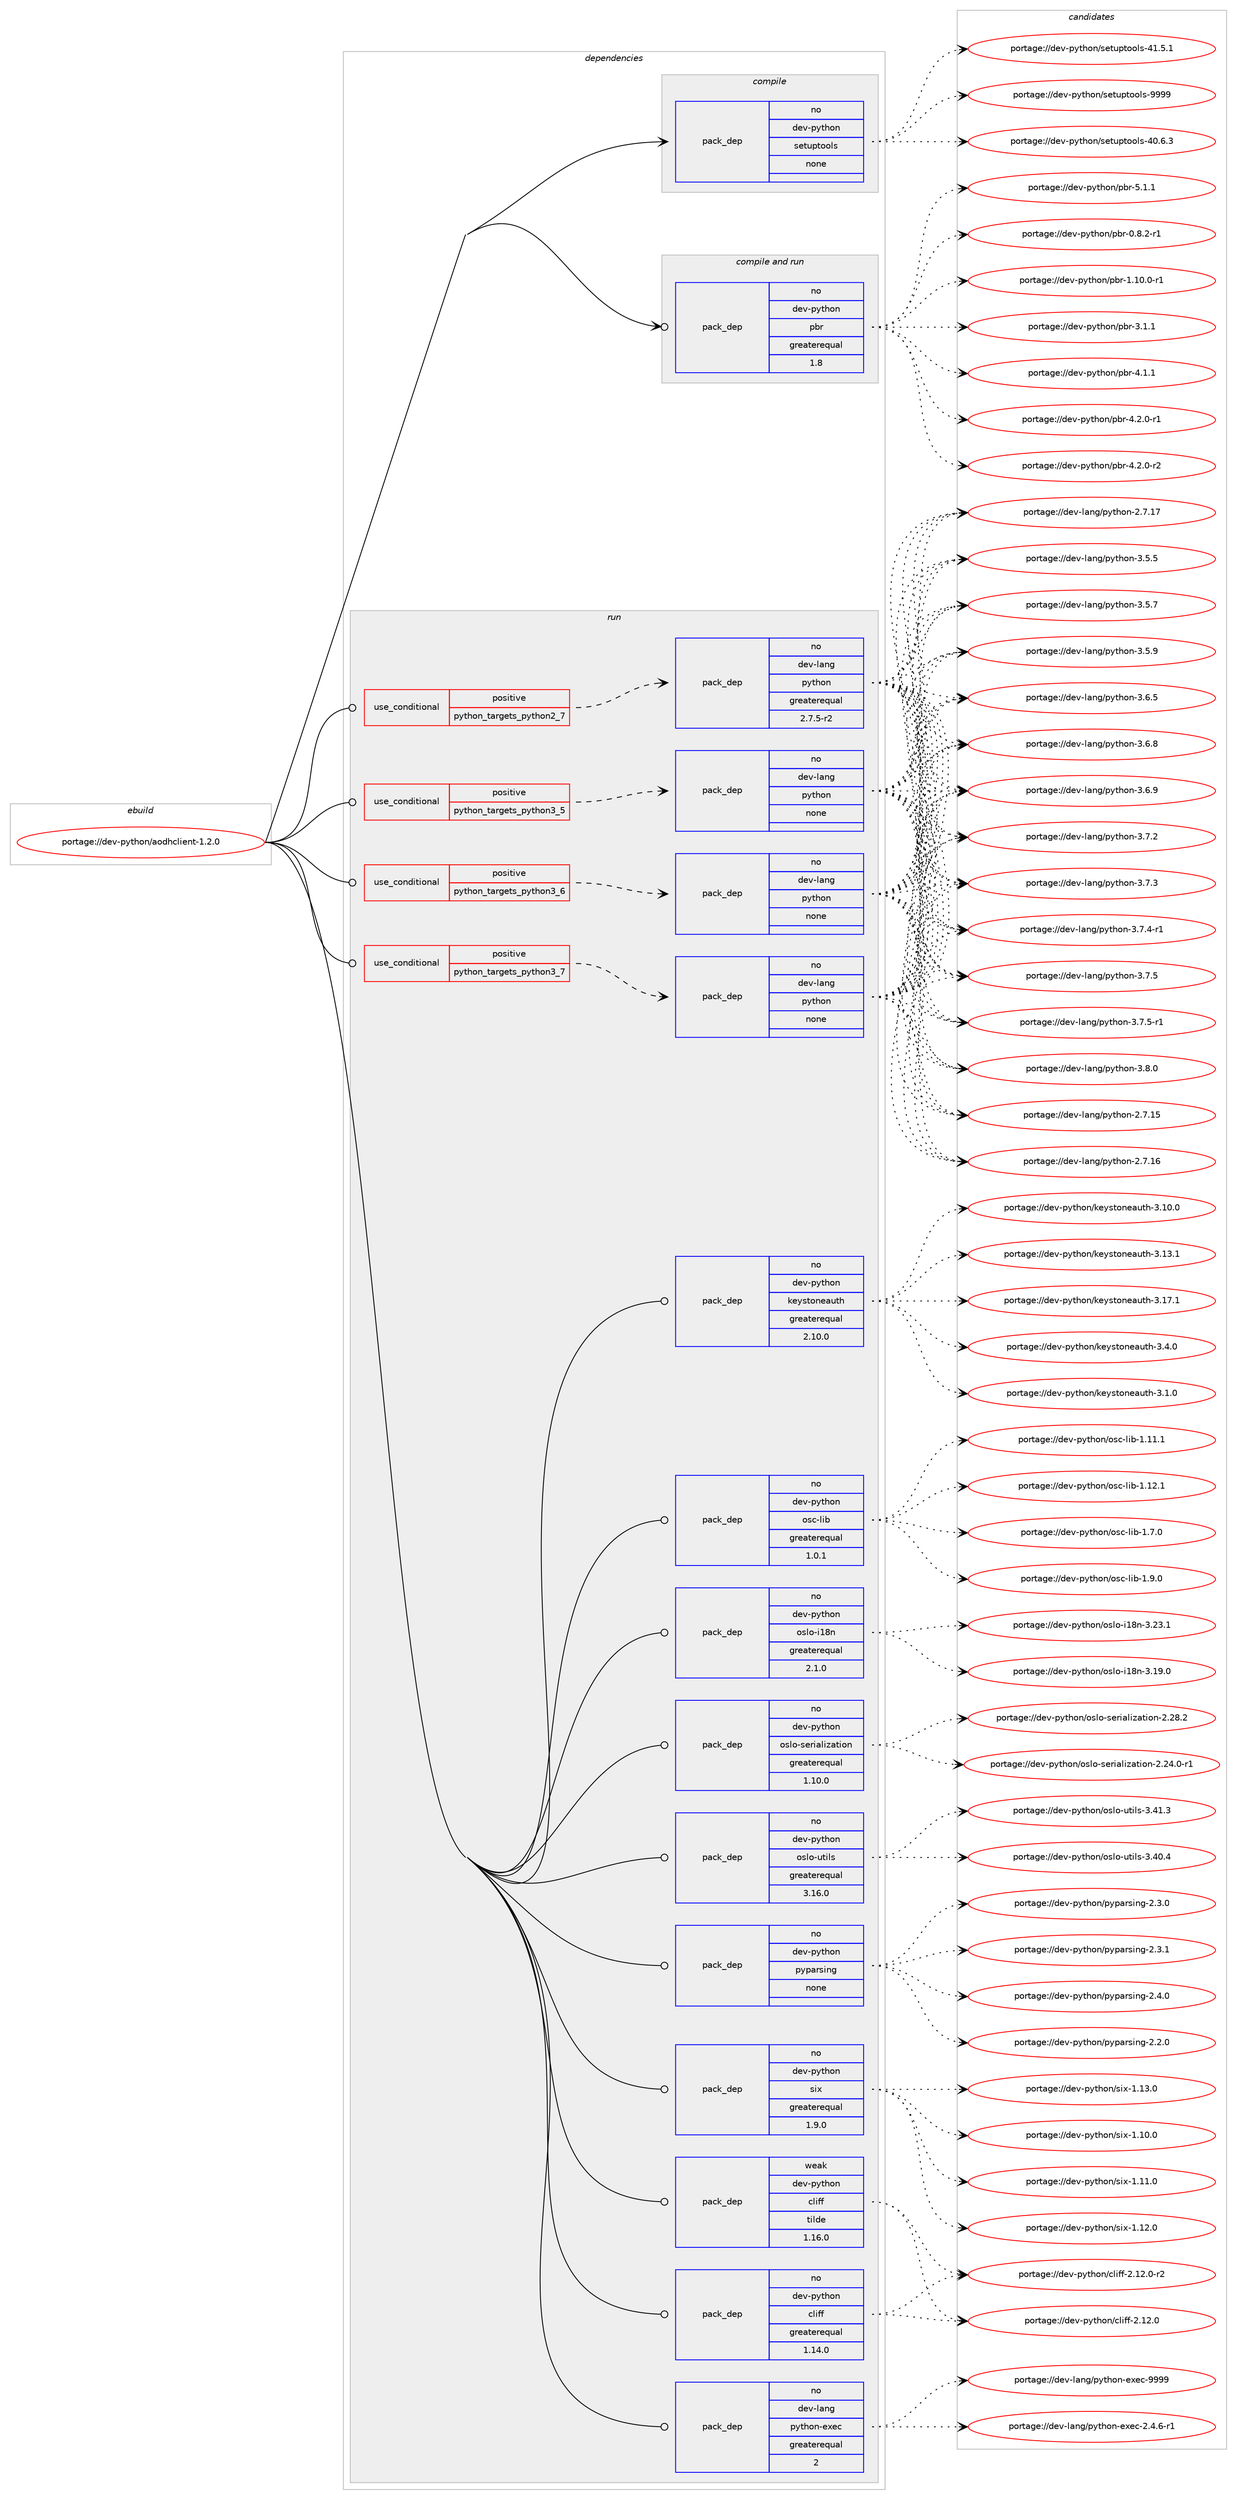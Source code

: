 digraph prolog {

# *************
# Graph options
# *************

newrank=true;
concentrate=true;
compound=true;
graph [rankdir=LR,fontname=Helvetica,fontsize=10,ranksep=1.5];#, ranksep=2.5, nodesep=0.2];
edge  [arrowhead=vee];
node  [fontname=Helvetica,fontsize=10];

# **********
# The ebuild
# **********

subgraph cluster_leftcol {
color=gray;
rank=same;
label=<<i>ebuild</i>>;
id [label="portage://dev-python/aodhclient-1.2.0", color=red, width=4, href="../dev-python/aodhclient-1.2.0.svg"];
}

# ****************
# The dependencies
# ****************

subgraph cluster_midcol {
color=gray;
label=<<i>dependencies</i>>;
subgraph cluster_compile {
fillcolor="#eeeeee";
style=filled;
label=<<i>compile</i>>;
subgraph pack100524 {
dependency129287 [label=<<TABLE BORDER="0" CELLBORDER="1" CELLSPACING="0" CELLPADDING="4" WIDTH="220"><TR><TD ROWSPAN="6" CELLPADDING="30">pack_dep</TD></TR><TR><TD WIDTH="110">no</TD></TR><TR><TD>dev-python</TD></TR><TR><TD>setuptools</TD></TR><TR><TD>none</TD></TR><TR><TD></TD></TR></TABLE>>, shape=none, color=blue];
}
id:e -> dependency129287:w [weight=20,style="solid",arrowhead="vee"];
}
subgraph cluster_compileandrun {
fillcolor="#eeeeee";
style=filled;
label=<<i>compile and run</i>>;
subgraph pack100525 {
dependency129288 [label=<<TABLE BORDER="0" CELLBORDER="1" CELLSPACING="0" CELLPADDING="4" WIDTH="220"><TR><TD ROWSPAN="6" CELLPADDING="30">pack_dep</TD></TR><TR><TD WIDTH="110">no</TD></TR><TR><TD>dev-python</TD></TR><TR><TD>pbr</TD></TR><TR><TD>greaterequal</TD></TR><TR><TD>1.8</TD></TR></TABLE>>, shape=none, color=blue];
}
id:e -> dependency129288:w [weight=20,style="solid",arrowhead="odotvee"];
}
subgraph cluster_run {
fillcolor="#eeeeee";
style=filled;
label=<<i>run</i>>;
subgraph cond25462 {
dependency129289 [label=<<TABLE BORDER="0" CELLBORDER="1" CELLSPACING="0" CELLPADDING="4"><TR><TD ROWSPAN="3" CELLPADDING="10">use_conditional</TD></TR><TR><TD>positive</TD></TR><TR><TD>python_targets_python2_7</TD></TR></TABLE>>, shape=none, color=red];
subgraph pack100526 {
dependency129290 [label=<<TABLE BORDER="0" CELLBORDER="1" CELLSPACING="0" CELLPADDING="4" WIDTH="220"><TR><TD ROWSPAN="6" CELLPADDING="30">pack_dep</TD></TR><TR><TD WIDTH="110">no</TD></TR><TR><TD>dev-lang</TD></TR><TR><TD>python</TD></TR><TR><TD>greaterequal</TD></TR><TR><TD>2.7.5-r2</TD></TR></TABLE>>, shape=none, color=blue];
}
dependency129289:e -> dependency129290:w [weight=20,style="dashed",arrowhead="vee"];
}
id:e -> dependency129289:w [weight=20,style="solid",arrowhead="odot"];
subgraph cond25463 {
dependency129291 [label=<<TABLE BORDER="0" CELLBORDER="1" CELLSPACING="0" CELLPADDING="4"><TR><TD ROWSPAN="3" CELLPADDING="10">use_conditional</TD></TR><TR><TD>positive</TD></TR><TR><TD>python_targets_python3_5</TD></TR></TABLE>>, shape=none, color=red];
subgraph pack100527 {
dependency129292 [label=<<TABLE BORDER="0" CELLBORDER="1" CELLSPACING="0" CELLPADDING="4" WIDTH="220"><TR><TD ROWSPAN="6" CELLPADDING="30">pack_dep</TD></TR><TR><TD WIDTH="110">no</TD></TR><TR><TD>dev-lang</TD></TR><TR><TD>python</TD></TR><TR><TD>none</TD></TR><TR><TD></TD></TR></TABLE>>, shape=none, color=blue];
}
dependency129291:e -> dependency129292:w [weight=20,style="dashed",arrowhead="vee"];
}
id:e -> dependency129291:w [weight=20,style="solid",arrowhead="odot"];
subgraph cond25464 {
dependency129293 [label=<<TABLE BORDER="0" CELLBORDER="1" CELLSPACING="0" CELLPADDING="4"><TR><TD ROWSPAN="3" CELLPADDING="10">use_conditional</TD></TR><TR><TD>positive</TD></TR><TR><TD>python_targets_python3_6</TD></TR></TABLE>>, shape=none, color=red];
subgraph pack100528 {
dependency129294 [label=<<TABLE BORDER="0" CELLBORDER="1" CELLSPACING="0" CELLPADDING="4" WIDTH="220"><TR><TD ROWSPAN="6" CELLPADDING="30">pack_dep</TD></TR><TR><TD WIDTH="110">no</TD></TR><TR><TD>dev-lang</TD></TR><TR><TD>python</TD></TR><TR><TD>none</TD></TR><TR><TD></TD></TR></TABLE>>, shape=none, color=blue];
}
dependency129293:e -> dependency129294:w [weight=20,style="dashed",arrowhead="vee"];
}
id:e -> dependency129293:w [weight=20,style="solid",arrowhead="odot"];
subgraph cond25465 {
dependency129295 [label=<<TABLE BORDER="0" CELLBORDER="1" CELLSPACING="0" CELLPADDING="4"><TR><TD ROWSPAN="3" CELLPADDING="10">use_conditional</TD></TR><TR><TD>positive</TD></TR><TR><TD>python_targets_python3_7</TD></TR></TABLE>>, shape=none, color=red];
subgraph pack100529 {
dependency129296 [label=<<TABLE BORDER="0" CELLBORDER="1" CELLSPACING="0" CELLPADDING="4" WIDTH="220"><TR><TD ROWSPAN="6" CELLPADDING="30">pack_dep</TD></TR><TR><TD WIDTH="110">no</TD></TR><TR><TD>dev-lang</TD></TR><TR><TD>python</TD></TR><TR><TD>none</TD></TR><TR><TD></TD></TR></TABLE>>, shape=none, color=blue];
}
dependency129295:e -> dependency129296:w [weight=20,style="dashed",arrowhead="vee"];
}
id:e -> dependency129295:w [weight=20,style="solid",arrowhead="odot"];
subgraph pack100530 {
dependency129297 [label=<<TABLE BORDER="0" CELLBORDER="1" CELLSPACING="0" CELLPADDING="4" WIDTH="220"><TR><TD ROWSPAN="6" CELLPADDING="30">pack_dep</TD></TR><TR><TD WIDTH="110">no</TD></TR><TR><TD>dev-lang</TD></TR><TR><TD>python-exec</TD></TR><TR><TD>greaterequal</TD></TR><TR><TD>2</TD></TR></TABLE>>, shape=none, color=blue];
}
id:e -> dependency129297:w [weight=20,style="solid",arrowhead="odot"];
subgraph pack100531 {
dependency129298 [label=<<TABLE BORDER="0" CELLBORDER="1" CELLSPACING="0" CELLPADDING="4" WIDTH="220"><TR><TD ROWSPAN="6" CELLPADDING="30">pack_dep</TD></TR><TR><TD WIDTH="110">no</TD></TR><TR><TD>dev-python</TD></TR><TR><TD>cliff</TD></TR><TR><TD>greaterequal</TD></TR><TR><TD>1.14.0</TD></TR></TABLE>>, shape=none, color=blue];
}
id:e -> dependency129298:w [weight=20,style="solid",arrowhead="odot"];
subgraph pack100532 {
dependency129299 [label=<<TABLE BORDER="0" CELLBORDER="1" CELLSPACING="0" CELLPADDING="4" WIDTH="220"><TR><TD ROWSPAN="6" CELLPADDING="30">pack_dep</TD></TR><TR><TD WIDTH="110">no</TD></TR><TR><TD>dev-python</TD></TR><TR><TD>keystoneauth</TD></TR><TR><TD>greaterequal</TD></TR><TR><TD>2.10.0</TD></TR></TABLE>>, shape=none, color=blue];
}
id:e -> dependency129299:w [weight=20,style="solid",arrowhead="odot"];
subgraph pack100533 {
dependency129300 [label=<<TABLE BORDER="0" CELLBORDER="1" CELLSPACING="0" CELLPADDING="4" WIDTH="220"><TR><TD ROWSPAN="6" CELLPADDING="30">pack_dep</TD></TR><TR><TD WIDTH="110">no</TD></TR><TR><TD>dev-python</TD></TR><TR><TD>osc-lib</TD></TR><TR><TD>greaterequal</TD></TR><TR><TD>1.0.1</TD></TR></TABLE>>, shape=none, color=blue];
}
id:e -> dependency129300:w [weight=20,style="solid",arrowhead="odot"];
subgraph pack100534 {
dependency129301 [label=<<TABLE BORDER="0" CELLBORDER="1" CELLSPACING="0" CELLPADDING="4" WIDTH="220"><TR><TD ROWSPAN="6" CELLPADDING="30">pack_dep</TD></TR><TR><TD WIDTH="110">no</TD></TR><TR><TD>dev-python</TD></TR><TR><TD>oslo-i18n</TD></TR><TR><TD>greaterequal</TD></TR><TR><TD>2.1.0</TD></TR></TABLE>>, shape=none, color=blue];
}
id:e -> dependency129301:w [weight=20,style="solid",arrowhead="odot"];
subgraph pack100535 {
dependency129302 [label=<<TABLE BORDER="0" CELLBORDER="1" CELLSPACING="0" CELLPADDING="4" WIDTH="220"><TR><TD ROWSPAN="6" CELLPADDING="30">pack_dep</TD></TR><TR><TD WIDTH="110">no</TD></TR><TR><TD>dev-python</TD></TR><TR><TD>oslo-serialization</TD></TR><TR><TD>greaterequal</TD></TR><TR><TD>1.10.0</TD></TR></TABLE>>, shape=none, color=blue];
}
id:e -> dependency129302:w [weight=20,style="solid",arrowhead="odot"];
subgraph pack100536 {
dependency129303 [label=<<TABLE BORDER="0" CELLBORDER="1" CELLSPACING="0" CELLPADDING="4" WIDTH="220"><TR><TD ROWSPAN="6" CELLPADDING="30">pack_dep</TD></TR><TR><TD WIDTH="110">no</TD></TR><TR><TD>dev-python</TD></TR><TR><TD>oslo-utils</TD></TR><TR><TD>greaterequal</TD></TR><TR><TD>3.16.0</TD></TR></TABLE>>, shape=none, color=blue];
}
id:e -> dependency129303:w [weight=20,style="solid",arrowhead="odot"];
subgraph pack100537 {
dependency129304 [label=<<TABLE BORDER="0" CELLBORDER="1" CELLSPACING="0" CELLPADDING="4" WIDTH="220"><TR><TD ROWSPAN="6" CELLPADDING="30">pack_dep</TD></TR><TR><TD WIDTH="110">no</TD></TR><TR><TD>dev-python</TD></TR><TR><TD>pyparsing</TD></TR><TR><TD>none</TD></TR><TR><TD></TD></TR></TABLE>>, shape=none, color=blue];
}
id:e -> dependency129304:w [weight=20,style="solid",arrowhead="odot"];
subgraph pack100538 {
dependency129305 [label=<<TABLE BORDER="0" CELLBORDER="1" CELLSPACING="0" CELLPADDING="4" WIDTH="220"><TR><TD ROWSPAN="6" CELLPADDING="30">pack_dep</TD></TR><TR><TD WIDTH="110">no</TD></TR><TR><TD>dev-python</TD></TR><TR><TD>six</TD></TR><TR><TD>greaterequal</TD></TR><TR><TD>1.9.0</TD></TR></TABLE>>, shape=none, color=blue];
}
id:e -> dependency129305:w [weight=20,style="solid",arrowhead="odot"];
subgraph pack100539 {
dependency129306 [label=<<TABLE BORDER="0" CELLBORDER="1" CELLSPACING="0" CELLPADDING="4" WIDTH="220"><TR><TD ROWSPAN="6" CELLPADDING="30">pack_dep</TD></TR><TR><TD WIDTH="110">weak</TD></TR><TR><TD>dev-python</TD></TR><TR><TD>cliff</TD></TR><TR><TD>tilde</TD></TR><TR><TD>1.16.0</TD></TR></TABLE>>, shape=none, color=blue];
}
id:e -> dependency129306:w [weight=20,style="solid",arrowhead="odot"];
}
}

# **************
# The candidates
# **************

subgraph cluster_choices {
rank=same;
color=gray;
label=<<i>candidates</i>>;

subgraph choice100524 {
color=black;
nodesep=1;
choiceportage100101118451121211161041111104711510111611711211611111110811545524846544651 [label="portage://dev-python/setuptools-40.6.3", color=red, width=4,href="../dev-python/setuptools-40.6.3.svg"];
choiceportage100101118451121211161041111104711510111611711211611111110811545524946534649 [label="portage://dev-python/setuptools-41.5.1", color=red, width=4,href="../dev-python/setuptools-41.5.1.svg"];
choiceportage10010111845112121116104111110471151011161171121161111111081154557575757 [label="portage://dev-python/setuptools-9999", color=red, width=4,href="../dev-python/setuptools-9999.svg"];
dependency129287:e -> choiceportage100101118451121211161041111104711510111611711211611111110811545524846544651:w [style=dotted,weight="100"];
dependency129287:e -> choiceportage100101118451121211161041111104711510111611711211611111110811545524946534649:w [style=dotted,weight="100"];
dependency129287:e -> choiceportage10010111845112121116104111110471151011161171121161111111081154557575757:w [style=dotted,weight="100"];
}
subgraph choice100525 {
color=black;
nodesep=1;
choiceportage1001011184511212111610411111047112981144548465646504511449 [label="portage://dev-python/pbr-0.8.2-r1", color=red, width=4,href="../dev-python/pbr-0.8.2-r1.svg"];
choiceportage100101118451121211161041111104711298114454946494846484511449 [label="portage://dev-python/pbr-1.10.0-r1", color=red, width=4,href="../dev-python/pbr-1.10.0-r1.svg"];
choiceportage100101118451121211161041111104711298114455146494649 [label="portage://dev-python/pbr-3.1.1", color=red, width=4,href="../dev-python/pbr-3.1.1.svg"];
choiceportage100101118451121211161041111104711298114455246494649 [label="portage://dev-python/pbr-4.1.1", color=red, width=4,href="../dev-python/pbr-4.1.1.svg"];
choiceportage1001011184511212111610411111047112981144552465046484511449 [label="portage://dev-python/pbr-4.2.0-r1", color=red, width=4,href="../dev-python/pbr-4.2.0-r1.svg"];
choiceportage1001011184511212111610411111047112981144552465046484511450 [label="portage://dev-python/pbr-4.2.0-r2", color=red, width=4,href="../dev-python/pbr-4.2.0-r2.svg"];
choiceportage100101118451121211161041111104711298114455346494649 [label="portage://dev-python/pbr-5.1.1", color=red, width=4,href="../dev-python/pbr-5.1.1.svg"];
dependency129288:e -> choiceportage1001011184511212111610411111047112981144548465646504511449:w [style=dotted,weight="100"];
dependency129288:e -> choiceportage100101118451121211161041111104711298114454946494846484511449:w [style=dotted,weight="100"];
dependency129288:e -> choiceportage100101118451121211161041111104711298114455146494649:w [style=dotted,weight="100"];
dependency129288:e -> choiceportage100101118451121211161041111104711298114455246494649:w [style=dotted,weight="100"];
dependency129288:e -> choiceportage1001011184511212111610411111047112981144552465046484511449:w [style=dotted,weight="100"];
dependency129288:e -> choiceportage1001011184511212111610411111047112981144552465046484511450:w [style=dotted,weight="100"];
dependency129288:e -> choiceportage100101118451121211161041111104711298114455346494649:w [style=dotted,weight="100"];
}
subgraph choice100526 {
color=black;
nodesep=1;
choiceportage10010111845108971101034711212111610411111045504655464953 [label="portage://dev-lang/python-2.7.15", color=red, width=4,href="../dev-lang/python-2.7.15.svg"];
choiceportage10010111845108971101034711212111610411111045504655464954 [label="portage://dev-lang/python-2.7.16", color=red, width=4,href="../dev-lang/python-2.7.16.svg"];
choiceportage10010111845108971101034711212111610411111045504655464955 [label="portage://dev-lang/python-2.7.17", color=red, width=4,href="../dev-lang/python-2.7.17.svg"];
choiceportage100101118451089711010347112121116104111110455146534653 [label="portage://dev-lang/python-3.5.5", color=red, width=4,href="../dev-lang/python-3.5.5.svg"];
choiceportage100101118451089711010347112121116104111110455146534655 [label="portage://dev-lang/python-3.5.7", color=red, width=4,href="../dev-lang/python-3.5.7.svg"];
choiceportage100101118451089711010347112121116104111110455146534657 [label="portage://dev-lang/python-3.5.9", color=red, width=4,href="../dev-lang/python-3.5.9.svg"];
choiceportage100101118451089711010347112121116104111110455146544653 [label="portage://dev-lang/python-3.6.5", color=red, width=4,href="../dev-lang/python-3.6.5.svg"];
choiceportage100101118451089711010347112121116104111110455146544656 [label="portage://dev-lang/python-3.6.8", color=red, width=4,href="../dev-lang/python-3.6.8.svg"];
choiceportage100101118451089711010347112121116104111110455146544657 [label="portage://dev-lang/python-3.6.9", color=red, width=4,href="../dev-lang/python-3.6.9.svg"];
choiceportage100101118451089711010347112121116104111110455146554650 [label="portage://dev-lang/python-3.7.2", color=red, width=4,href="../dev-lang/python-3.7.2.svg"];
choiceportage100101118451089711010347112121116104111110455146554651 [label="portage://dev-lang/python-3.7.3", color=red, width=4,href="../dev-lang/python-3.7.3.svg"];
choiceportage1001011184510897110103471121211161041111104551465546524511449 [label="portage://dev-lang/python-3.7.4-r1", color=red, width=4,href="../dev-lang/python-3.7.4-r1.svg"];
choiceportage100101118451089711010347112121116104111110455146554653 [label="portage://dev-lang/python-3.7.5", color=red, width=4,href="../dev-lang/python-3.7.5.svg"];
choiceportage1001011184510897110103471121211161041111104551465546534511449 [label="portage://dev-lang/python-3.7.5-r1", color=red, width=4,href="../dev-lang/python-3.7.5-r1.svg"];
choiceportage100101118451089711010347112121116104111110455146564648 [label="portage://dev-lang/python-3.8.0", color=red, width=4,href="../dev-lang/python-3.8.0.svg"];
dependency129290:e -> choiceportage10010111845108971101034711212111610411111045504655464953:w [style=dotted,weight="100"];
dependency129290:e -> choiceportage10010111845108971101034711212111610411111045504655464954:w [style=dotted,weight="100"];
dependency129290:e -> choiceportage10010111845108971101034711212111610411111045504655464955:w [style=dotted,weight="100"];
dependency129290:e -> choiceportage100101118451089711010347112121116104111110455146534653:w [style=dotted,weight="100"];
dependency129290:e -> choiceportage100101118451089711010347112121116104111110455146534655:w [style=dotted,weight="100"];
dependency129290:e -> choiceportage100101118451089711010347112121116104111110455146534657:w [style=dotted,weight="100"];
dependency129290:e -> choiceportage100101118451089711010347112121116104111110455146544653:w [style=dotted,weight="100"];
dependency129290:e -> choiceportage100101118451089711010347112121116104111110455146544656:w [style=dotted,weight="100"];
dependency129290:e -> choiceportage100101118451089711010347112121116104111110455146544657:w [style=dotted,weight="100"];
dependency129290:e -> choiceportage100101118451089711010347112121116104111110455146554650:w [style=dotted,weight="100"];
dependency129290:e -> choiceportage100101118451089711010347112121116104111110455146554651:w [style=dotted,weight="100"];
dependency129290:e -> choiceportage1001011184510897110103471121211161041111104551465546524511449:w [style=dotted,weight="100"];
dependency129290:e -> choiceportage100101118451089711010347112121116104111110455146554653:w [style=dotted,weight="100"];
dependency129290:e -> choiceportage1001011184510897110103471121211161041111104551465546534511449:w [style=dotted,weight="100"];
dependency129290:e -> choiceportage100101118451089711010347112121116104111110455146564648:w [style=dotted,weight="100"];
}
subgraph choice100527 {
color=black;
nodesep=1;
choiceportage10010111845108971101034711212111610411111045504655464953 [label="portage://dev-lang/python-2.7.15", color=red, width=4,href="../dev-lang/python-2.7.15.svg"];
choiceportage10010111845108971101034711212111610411111045504655464954 [label="portage://dev-lang/python-2.7.16", color=red, width=4,href="../dev-lang/python-2.7.16.svg"];
choiceportage10010111845108971101034711212111610411111045504655464955 [label="portage://dev-lang/python-2.7.17", color=red, width=4,href="../dev-lang/python-2.7.17.svg"];
choiceportage100101118451089711010347112121116104111110455146534653 [label="portage://dev-lang/python-3.5.5", color=red, width=4,href="../dev-lang/python-3.5.5.svg"];
choiceportage100101118451089711010347112121116104111110455146534655 [label="portage://dev-lang/python-3.5.7", color=red, width=4,href="../dev-lang/python-3.5.7.svg"];
choiceportage100101118451089711010347112121116104111110455146534657 [label="portage://dev-lang/python-3.5.9", color=red, width=4,href="../dev-lang/python-3.5.9.svg"];
choiceportage100101118451089711010347112121116104111110455146544653 [label="portage://dev-lang/python-3.6.5", color=red, width=4,href="../dev-lang/python-3.6.5.svg"];
choiceportage100101118451089711010347112121116104111110455146544656 [label="portage://dev-lang/python-3.6.8", color=red, width=4,href="../dev-lang/python-3.6.8.svg"];
choiceportage100101118451089711010347112121116104111110455146544657 [label="portage://dev-lang/python-3.6.9", color=red, width=4,href="../dev-lang/python-3.6.9.svg"];
choiceportage100101118451089711010347112121116104111110455146554650 [label="portage://dev-lang/python-3.7.2", color=red, width=4,href="../dev-lang/python-3.7.2.svg"];
choiceportage100101118451089711010347112121116104111110455146554651 [label="portage://dev-lang/python-3.7.3", color=red, width=4,href="../dev-lang/python-3.7.3.svg"];
choiceportage1001011184510897110103471121211161041111104551465546524511449 [label="portage://dev-lang/python-3.7.4-r1", color=red, width=4,href="../dev-lang/python-3.7.4-r1.svg"];
choiceportage100101118451089711010347112121116104111110455146554653 [label="portage://dev-lang/python-3.7.5", color=red, width=4,href="../dev-lang/python-3.7.5.svg"];
choiceportage1001011184510897110103471121211161041111104551465546534511449 [label="portage://dev-lang/python-3.7.5-r1", color=red, width=4,href="../dev-lang/python-3.7.5-r1.svg"];
choiceportage100101118451089711010347112121116104111110455146564648 [label="portage://dev-lang/python-3.8.0", color=red, width=4,href="../dev-lang/python-3.8.0.svg"];
dependency129292:e -> choiceportage10010111845108971101034711212111610411111045504655464953:w [style=dotted,weight="100"];
dependency129292:e -> choiceportage10010111845108971101034711212111610411111045504655464954:w [style=dotted,weight="100"];
dependency129292:e -> choiceportage10010111845108971101034711212111610411111045504655464955:w [style=dotted,weight="100"];
dependency129292:e -> choiceportage100101118451089711010347112121116104111110455146534653:w [style=dotted,weight="100"];
dependency129292:e -> choiceportage100101118451089711010347112121116104111110455146534655:w [style=dotted,weight="100"];
dependency129292:e -> choiceportage100101118451089711010347112121116104111110455146534657:w [style=dotted,weight="100"];
dependency129292:e -> choiceportage100101118451089711010347112121116104111110455146544653:w [style=dotted,weight="100"];
dependency129292:e -> choiceportage100101118451089711010347112121116104111110455146544656:w [style=dotted,weight="100"];
dependency129292:e -> choiceportage100101118451089711010347112121116104111110455146544657:w [style=dotted,weight="100"];
dependency129292:e -> choiceportage100101118451089711010347112121116104111110455146554650:w [style=dotted,weight="100"];
dependency129292:e -> choiceportage100101118451089711010347112121116104111110455146554651:w [style=dotted,weight="100"];
dependency129292:e -> choiceportage1001011184510897110103471121211161041111104551465546524511449:w [style=dotted,weight="100"];
dependency129292:e -> choiceportage100101118451089711010347112121116104111110455146554653:w [style=dotted,weight="100"];
dependency129292:e -> choiceportage1001011184510897110103471121211161041111104551465546534511449:w [style=dotted,weight="100"];
dependency129292:e -> choiceportage100101118451089711010347112121116104111110455146564648:w [style=dotted,weight="100"];
}
subgraph choice100528 {
color=black;
nodesep=1;
choiceportage10010111845108971101034711212111610411111045504655464953 [label="portage://dev-lang/python-2.7.15", color=red, width=4,href="../dev-lang/python-2.7.15.svg"];
choiceportage10010111845108971101034711212111610411111045504655464954 [label="portage://dev-lang/python-2.7.16", color=red, width=4,href="../dev-lang/python-2.7.16.svg"];
choiceportage10010111845108971101034711212111610411111045504655464955 [label="portage://dev-lang/python-2.7.17", color=red, width=4,href="../dev-lang/python-2.7.17.svg"];
choiceportage100101118451089711010347112121116104111110455146534653 [label="portage://dev-lang/python-3.5.5", color=red, width=4,href="../dev-lang/python-3.5.5.svg"];
choiceportage100101118451089711010347112121116104111110455146534655 [label="portage://dev-lang/python-3.5.7", color=red, width=4,href="../dev-lang/python-3.5.7.svg"];
choiceportage100101118451089711010347112121116104111110455146534657 [label="portage://dev-lang/python-3.5.9", color=red, width=4,href="../dev-lang/python-3.5.9.svg"];
choiceportage100101118451089711010347112121116104111110455146544653 [label="portage://dev-lang/python-3.6.5", color=red, width=4,href="../dev-lang/python-3.6.5.svg"];
choiceportage100101118451089711010347112121116104111110455146544656 [label="portage://dev-lang/python-3.6.8", color=red, width=4,href="../dev-lang/python-3.6.8.svg"];
choiceportage100101118451089711010347112121116104111110455146544657 [label="portage://dev-lang/python-3.6.9", color=red, width=4,href="../dev-lang/python-3.6.9.svg"];
choiceportage100101118451089711010347112121116104111110455146554650 [label="portage://dev-lang/python-3.7.2", color=red, width=4,href="../dev-lang/python-3.7.2.svg"];
choiceportage100101118451089711010347112121116104111110455146554651 [label="portage://dev-lang/python-3.7.3", color=red, width=4,href="../dev-lang/python-3.7.3.svg"];
choiceportage1001011184510897110103471121211161041111104551465546524511449 [label="portage://dev-lang/python-3.7.4-r1", color=red, width=4,href="../dev-lang/python-3.7.4-r1.svg"];
choiceportage100101118451089711010347112121116104111110455146554653 [label="portage://dev-lang/python-3.7.5", color=red, width=4,href="../dev-lang/python-3.7.5.svg"];
choiceportage1001011184510897110103471121211161041111104551465546534511449 [label="portage://dev-lang/python-3.7.5-r1", color=red, width=4,href="../dev-lang/python-3.7.5-r1.svg"];
choiceportage100101118451089711010347112121116104111110455146564648 [label="portage://dev-lang/python-3.8.0", color=red, width=4,href="../dev-lang/python-3.8.0.svg"];
dependency129294:e -> choiceportage10010111845108971101034711212111610411111045504655464953:w [style=dotted,weight="100"];
dependency129294:e -> choiceportage10010111845108971101034711212111610411111045504655464954:w [style=dotted,weight="100"];
dependency129294:e -> choiceportage10010111845108971101034711212111610411111045504655464955:w [style=dotted,weight="100"];
dependency129294:e -> choiceportage100101118451089711010347112121116104111110455146534653:w [style=dotted,weight="100"];
dependency129294:e -> choiceportage100101118451089711010347112121116104111110455146534655:w [style=dotted,weight="100"];
dependency129294:e -> choiceportage100101118451089711010347112121116104111110455146534657:w [style=dotted,weight="100"];
dependency129294:e -> choiceportage100101118451089711010347112121116104111110455146544653:w [style=dotted,weight="100"];
dependency129294:e -> choiceportage100101118451089711010347112121116104111110455146544656:w [style=dotted,weight="100"];
dependency129294:e -> choiceportage100101118451089711010347112121116104111110455146544657:w [style=dotted,weight="100"];
dependency129294:e -> choiceportage100101118451089711010347112121116104111110455146554650:w [style=dotted,weight="100"];
dependency129294:e -> choiceportage100101118451089711010347112121116104111110455146554651:w [style=dotted,weight="100"];
dependency129294:e -> choiceportage1001011184510897110103471121211161041111104551465546524511449:w [style=dotted,weight="100"];
dependency129294:e -> choiceportage100101118451089711010347112121116104111110455146554653:w [style=dotted,weight="100"];
dependency129294:e -> choiceportage1001011184510897110103471121211161041111104551465546534511449:w [style=dotted,weight="100"];
dependency129294:e -> choiceportage100101118451089711010347112121116104111110455146564648:w [style=dotted,weight="100"];
}
subgraph choice100529 {
color=black;
nodesep=1;
choiceportage10010111845108971101034711212111610411111045504655464953 [label="portage://dev-lang/python-2.7.15", color=red, width=4,href="../dev-lang/python-2.7.15.svg"];
choiceportage10010111845108971101034711212111610411111045504655464954 [label="portage://dev-lang/python-2.7.16", color=red, width=4,href="../dev-lang/python-2.7.16.svg"];
choiceportage10010111845108971101034711212111610411111045504655464955 [label="portage://dev-lang/python-2.7.17", color=red, width=4,href="../dev-lang/python-2.7.17.svg"];
choiceportage100101118451089711010347112121116104111110455146534653 [label="portage://dev-lang/python-3.5.5", color=red, width=4,href="../dev-lang/python-3.5.5.svg"];
choiceportage100101118451089711010347112121116104111110455146534655 [label="portage://dev-lang/python-3.5.7", color=red, width=4,href="../dev-lang/python-3.5.7.svg"];
choiceportage100101118451089711010347112121116104111110455146534657 [label="portage://dev-lang/python-3.5.9", color=red, width=4,href="../dev-lang/python-3.5.9.svg"];
choiceportage100101118451089711010347112121116104111110455146544653 [label="portage://dev-lang/python-3.6.5", color=red, width=4,href="../dev-lang/python-3.6.5.svg"];
choiceportage100101118451089711010347112121116104111110455146544656 [label="portage://dev-lang/python-3.6.8", color=red, width=4,href="../dev-lang/python-3.6.8.svg"];
choiceportage100101118451089711010347112121116104111110455146544657 [label="portage://dev-lang/python-3.6.9", color=red, width=4,href="../dev-lang/python-3.6.9.svg"];
choiceportage100101118451089711010347112121116104111110455146554650 [label="portage://dev-lang/python-3.7.2", color=red, width=4,href="../dev-lang/python-3.7.2.svg"];
choiceportage100101118451089711010347112121116104111110455146554651 [label="portage://dev-lang/python-3.7.3", color=red, width=4,href="../dev-lang/python-3.7.3.svg"];
choiceportage1001011184510897110103471121211161041111104551465546524511449 [label="portage://dev-lang/python-3.7.4-r1", color=red, width=4,href="../dev-lang/python-3.7.4-r1.svg"];
choiceportage100101118451089711010347112121116104111110455146554653 [label="portage://dev-lang/python-3.7.5", color=red, width=4,href="../dev-lang/python-3.7.5.svg"];
choiceportage1001011184510897110103471121211161041111104551465546534511449 [label="portage://dev-lang/python-3.7.5-r1", color=red, width=4,href="../dev-lang/python-3.7.5-r1.svg"];
choiceportage100101118451089711010347112121116104111110455146564648 [label="portage://dev-lang/python-3.8.0", color=red, width=4,href="../dev-lang/python-3.8.0.svg"];
dependency129296:e -> choiceportage10010111845108971101034711212111610411111045504655464953:w [style=dotted,weight="100"];
dependency129296:e -> choiceportage10010111845108971101034711212111610411111045504655464954:w [style=dotted,weight="100"];
dependency129296:e -> choiceportage10010111845108971101034711212111610411111045504655464955:w [style=dotted,weight="100"];
dependency129296:e -> choiceportage100101118451089711010347112121116104111110455146534653:w [style=dotted,weight="100"];
dependency129296:e -> choiceportage100101118451089711010347112121116104111110455146534655:w [style=dotted,weight="100"];
dependency129296:e -> choiceportage100101118451089711010347112121116104111110455146534657:w [style=dotted,weight="100"];
dependency129296:e -> choiceportage100101118451089711010347112121116104111110455146544653:w [style=dotted,weight="100"];
dependency129296:e -> choiceportage100101118451089711010347112121116104111110455146544656:w [style=dotted,weight="100"];
dependency129296:e -> choiceportage100101118451089711010347112121116104111110455146544657:w [style=dotted,weight="100"];
dependency129296:e -> choiceportage100101118451089711010347112121116104111110455146554650:w [style=dotted,weight="100"];
dependency129296:e -> choiceportage100101118451089711010347112121116104111110455146554651:w [style=dotted,weight="100"];
dependency129296:e -> choiceportage1001011184510897110103471121211161041111104551465546524511449:w [style=dotted,weight="100"];
dependency129296:e -> choiceportage100101118451089711010347112121116104111110455146554653:w [style=dotted,weight="100"];
dependency129296:e -> choiceportage1001011184510897110103471121211161041111104551465546534511449:w [style=dotted,weight="100"];
dependency129296:e -> choiceportage100101118451089711010347112121116104111110455146564648:w [style=dotted,weight="100"];
}
subgraph choice100530 {
color=black;
nodesep=1;
choiceportage10010111845108971101034711212111610411111045101120101994550465246544511449 [label="portage://dev-lang/python-exec-2.4.6-r1", color=red, width=4,href="../dev-lang/python-exec-2.4.6-r1.svg"];
choiceportage10010111845108971101034711212111610411111045101120101994557575757 [label="portage://dev-lang/python-exec-9999", color=red, width=4,href="../dev-lang/python-exec-9999.svg"];
dependency129297:e -> choiceportage10010111845108971101034711212111610411111045101120101994550465246544511449:w [style=dotted,weight="100"];
dependency129297:e -> choiceportage10010111845108971101034711212111610411111045101120101994557575757:w [style=dotted,weight="100"];
}
subgraph choice100531 {
color=black;
nodesep=1;
choiceportage10010111845112121116104111110479910810510210245504649504648 [label="portage://dev-python/cliff-2.12.0", color=red, width=4,href="../dev-python/cliff-2.12.0.svg"];
choiceportage100101118451121211161041111104799108105102102455046495046484511450 [label="portage://dev-python/cliff-2.12.0-r2", color=red, width=4,href="../dev-python/cliff-2.12.0-r2.svg"];
dependency129298:e -> choiceportage10010111845112121116104111110479910810510210245504649504648:w [style=dotted,weight="100"];
dependency129298:e -> choiceportage100101118451121211161041111104799108105102102455046495046484511450:w [style=dotted,weight="100"];
}
subgraph choice100532 {
color=black;
nodesep=1;
choiceportage100101118451121211161041111104710710112111511611111010197117116104455146494648 [label="portage://dev-python/keystoneauth-3.1.0", color=red, width=4,href="../dev-python/keystoneauth-3.1.0.svg"];
choiceportage10010111845112121116104111110471071011211151161111101019711711610445514649484648 [label="portage://dev-python/keystoneauth-3.10.0", color=red, width=4,href="../dev-python/keystoneauth-3.10.0.svg"];
choiceportage10010111845112121116104111110471071011211151161111101019711711610445514649514649 [label="portage://dev-python/keystoneauth-3.13.1", color=red, width=4,href="../dev-python/keystoneauth-3.13.1.svg"];
choiceportage10010111845112121116104111110471071011211151161111101019711711610445514649554649 [label="portage://dev-python/keystoneauth-3.17.1", color=red, width=4,href="../dev-python/keystoneauth-3.17.1.svg"];
choiceportage100101118451121211161041111104710710112111511611111010197117116104455146524648 [label="portage://dev-python/keystoneauth-3.4.0", color=red, width=4,href="../dev-python/keystoneauth-3.4.0.svg"];
dependency129299:e -> choiceportage100101118451121211161041111104710710112111511611111010197117116104455146494648:w [style=dotted,weight="100"];
dependency129299:e -> choiceportage10010111845112121116104111110471071011211151161111101019711711610445514649484648:w [style=dotted,weight="100"];
dependency129299:e -> choiceportage10010111845112121116104111110471071011211151161111101019711711610445514649514649:w [style=dotted,weight="100"];
dependency129299:e -> choiceportage10010111845112121116104111110471071011211151161111101019711711610445514649554649:w [style=dotted,weight="100"];
dependency129299:e -> choiceportage100101118451121211161041111104710710112111511611111010197117116104455146524648:w [style=dotted,weight="100"];
}
subgraph choice100533 {
color=black;
nodesep=1;
choiceportage100101118451121211161041111104711111599451081059845494649494649 [label="portage://dev-python/osc-lib-1.11.1", color=red, width=4,href="../dev-python/osc-lib-1.11.1.svg"];
choiceportage100101118451121211161041111104711111599451081059845494649504649 [label="portage://dev-python/osc-lib-1.12.1", color=red, width=4,href="../dev-python/osc-lib-1.12.1.svg"];
choiceportage1001011184511212111610411111047111115994510810598454946554648 [label="portage://dev-python/osc-lib-1.7.0", color=red, width=4,href="../dev-python/osc-lib-1.7.0.svg"];
choiceportage1001011184511212111610411111047111115994510810598454946574648 [label="portage://dev-python/osc-lib-1.9.0", color=red, width=4,href="../dev-python/osc-lib-1.9.0.svg"];
dependency129300:e -> choiceportage100101118451121211161041111104711111599451081059845494649494649:w [style=dotted,weight="100"];
dependency129300:e -> choiceportage100101118451121211161041111104711111599451081059845494649504649:w [style=dotted,weight="100"];
dependency129300:e -> choiceportage1001011184511212111610411111047111115994510810598454946554648:w [style=dotted,weight="100"];
dependency129300:e -> choiceportage1001011184511212111610411111047111115994510810598454946574648:w [style=dotted,weight="100"];
}
subgraph choice100534 {
color=black;
nodesep=1;
choiceportage100101118451121211161041111104711111510811145105495611045514649574648 [label="portage://dev-python/oslo-i18n-3.19.0", color=red, width=4,href="../dev-python/oslo-i18n-3.19.0.svg"];
choiceportage100101118451121211161041111104711111510811145105495611045514650514649 [label="portage://dev-python/oslo-i18n-3.23.1", color=red, width=4,href="../dev-python/oslo-i18n-3.23.1.svg"];
dependency129301:e -> choiceportage100101118451121211161041111104711111510811145105495611045514649574648:w [style=dotted,weight="100"];
dependency129301:e -> choiceportage100101118451121211161041111104711111510811145105495611045514650514649:w [style=dotted,weight="100"];
}
subgraph choice100535 {
color=black;
nodesep=1;
choiceportage1001011184511212111610411111047111115108111451151011141059710810512297116105111110455046505246484511449 [label="portage://dev-python/oslo-serialization-2.24.0-r1", color=red, width=4,href="../dev-python/oslo-serialization-2.24.0-r1.svg"];
choiceportage100101118451121211161041111104711111510811145115101114105971081051229711610511111045504650564650 [label="portage://dev-python/oslo-serialization-2.28.2", color=red, width=4,href="../dev-python/oslo-serialization-2.28.2.svg"];
dependency129302:e -> choiceportage1001011184511212111610411111047111115108111451151011141059710810512297116105111110455046505246484511449:w [style=dotted,weight="100"];
dependency129302:e -> choiceportage100101118451121211161041111104711111510811145115101114105971081051229711610511111045504650564650:w [style=dotted,weight="100"];
}
subgraph choice100536 {
color=black;
nodesep=1;
choiceportage10010111845112121116104111110471111151081114511711610510811545514652484652 [label="portage://dev-python/oslo-utils-3.40.4", color=red, width=4,href="../dev-python/oslo-utils-3.40.4.svg"];
choiceportage10010111845112121116104111110471111151081114511711610510811545514652494651 [label="portage://dev-python/oslo-utils-3.41.3", color=red, width=4,href="../dev-python/oslo-utils-3.41.3.svg"];
dependency129303:e -> choiceportage10010111845112121116104111110471111151081114511711610510811545514652484652:w [style=dotted,weight="100"];
dependency129303:e -> choiceportage10010111845112121116104111110471111151081114511711610510811545514652494651:w [style=dotted,weight="100"];
}
subgraph choice100537 {
color=black;
nodesep=1;
choiceportage100101118451121211161041111104711212111297114115105110103455046504648 [label="portage://dev-python/pyparsing-2.2.0", color=red, width=4,href="../dev-python/pyparsing-2.2.0.svg"];
choiceportage100101118451121211161041111104711212111297114115105110103455046514648 [label="portage://dev-python/pyparsing-2.3.0", color=red, width=4,href="../dev-python/pyparsing-2.3.0.svg"];
choiceportage100101118451121211161041111104711212111297114115105110103455046514649 [label="portage://dev-python/pyparsing-2.3.1", color=red, width=4,href="../dev-python/pyparsing-2.3.1.svg"];
choiceportage100101118451121211161041111104711212111297114115105110103455046524648 [label="portage://dev-python/pyparsing-2.4.0", color=red, width=4,href="../dev-python/pyparsing-2.4.0.svg"];
dependency129304:e -> choiceportage100101118451121211161041111104711212111297114115105110103455046504648:w [style=dotted,weight="100"];
dependency129304:e -> choiceportage100101118451121211161041111104711212111297114115105110103455046514648:w [style=dotted,weight="100"];
dependency129304:e -> choiceportage100101118451121211161041111104711212111297114115105110103455046514649:w [style=dotted,weight="100"];
dependency129304:e -> choiceportage100101118451121211161041111104711212111297114115105110103455046524648:w [style=dotted,weight="100"];
}
subgraph choice100538 {
color=black;
nodesep=1;
choiceportage100101118451121211161041111104711510512045494649484648 [label="portage://dev-python/six-1.10.0", color=red, width=4,href="../dev-python/six-1.10.0.svg"];
choiceportage100101118451121211161041111104711510512045494649494648 [label="portage://dev-python/six-1.11.0", color=red, width=4,href="../dev-python/six-1.11.0.svg"];
choiceportage100101118451121211161041111104711510512045494649504648 [label="portage://dev-python/six-1.12.0", color=red, width=4,href="../dev-python/six-1.12.0.svg"];
choiceportage100101118451121211161041111104711510512045494649514648 [label="portage://dev-python/six-1.13.0", color=red, width=4,href="../dev-python/six-1.13.0.svg"];
dependency129305:e -> choiceportage100101118451121211161041111104711510512045494649484648:w [style=dotted,weight="100"];
dependency129305:e -> choiceportage100101118451121211161041111104711510512045494649494648:w [style=dotted,weight="100"];
dependency129305:e -> choiceportage100101118451121211161041111104711510512045494649504648:w [style=dotted,weight="100"];
dependency129305:e -> choiceportage100101118451121211161041111104711510512045494649514648:w [style=dotted,weight="100"];
}
subgraph choice100539 {
color=black;
nodesep=1;
choiceportage10010111845112121116104111110479910810510210245504649504648 [label="portage://dev-python/cliff-2.12.0", color=red, width=4,href="../dev-python/cliff-2.12.0.svg"];
choiceportage100101118451121211161041111104799108105102102455046495046484511450 [label="portage://dev-python/cliff-2.12.0-r2", color=red, width=4,href="../dev-python/cliff-2.12.0-r2.svg"];
dependency129306:e -> choiceportage10010111845112121116104111110479910810510210245504649504648:w [style=dotted,weight="100"];
dependency129306:e -> choiceportage100101118451121211161041111104799108105102102455046495046484511450:w [style=dotted,weight="100"];
}
}

}
